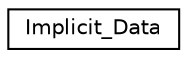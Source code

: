 digraph G
{
  edge [fontname="Helvetica",fontsize="10",labelfontname="Helvetica",labelfontsize="10"];
  node [fontname="Helvetica",fontsize="10",shape=record];
  rankdir=LR;
  Node1 [label="Implicit_Data",height=0.2,width=0.4,color="black", fillcolor="white", style="filled",URL="$d9/d69/structImplicit__Data.html"];
}
